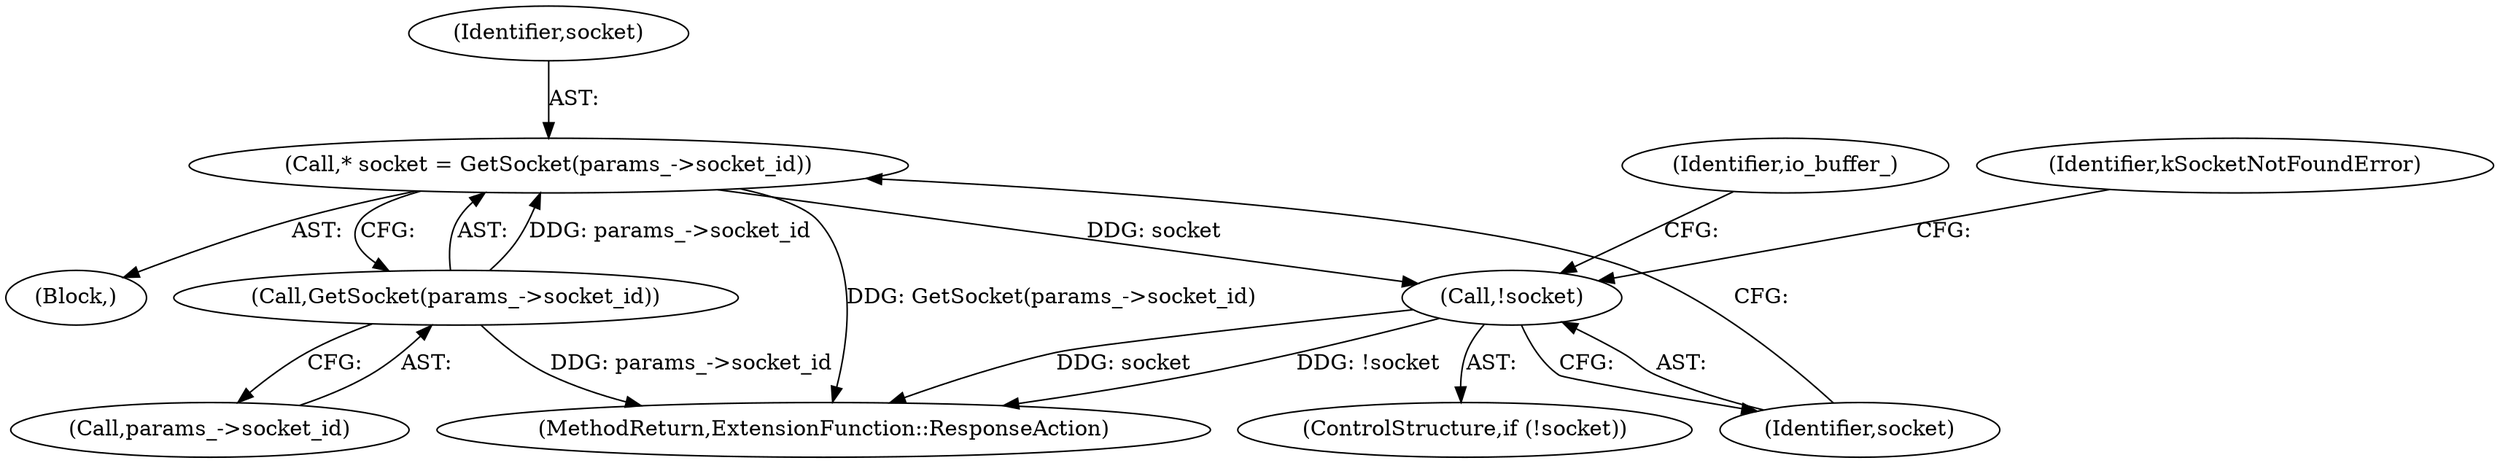 digraph "0_Chrome_c5c6320f80159dc41dffc3cfbf0298925c7dcf1b@API" {
"1000119" [label="(Call,* socket = GetSocket(params_->socket_id))"];
"1000121" [label="(Call,GetSocket(params_->socket_id))"];
"1000126" [label="(Call,!socket)"];
"1000133" [label="(Identifier,io_buffer_)"];
"1000125" [label="(ControlStructure,if (!socket))"];
"1000122" [label="(Call,params_->socket_id)"];
"1000119" [label="(Call,* socket = GetSocket(params_->socket_id))"];
"1000121" [label="(Call,GetSocket(params_->socket_id))"];
"1000120" [label="(Identifier,socket)"];
"1000101" [label="(Block,)"];
"1000131" [label="(Identifier,kSocketNotFoundError)"];
"1000127" [label="(Identifier,socket)"];
"1000148" [label="(MethodReturn,ExtensionFunction::ResponseAction)"];
"1000126" [label="(Call,!socket)"];
"1000119" -> "1000101"  [label="AST: "];
"1000119" -> "1000121"  [label="CFG: "];
"1000120" -> "1000119"  [label="AST: "];
"1000121" -> "1000119"  [label="AST: "];
"1000127" -> "1000119"  [label="CFG: "];
"1000119" -> "1000148"  [label="DDG: GetSocket(params_->socket_id)"];
"1000121" -> "1000119"  [label="DDG: params_->socket_id"];
"1000119" -> "1000126"  [label="DDG: socket"];
"1000121" -> "1000122"  [label="CFG: "];
"1000122" -> "1000121"  [label="AST: "];
"1000121" -> "1000148"  [label="DDG: params_->socket_id"];
"1000126" -> "1000125"  [label="AST: "];
"1000126" -> "1000127"  [label="CFG: "];
"1000127" -> "1000126"  [label="AST: "];
"1000131" -> "1000126"  [label="CFG: "];
"1000133" -> "1000126"  [label="CFG: "];
"1000126" -> "1000148"  [label="DDG: socket"];
"1000126" -> "1000148"  [label="DDG: !socket"];
}
